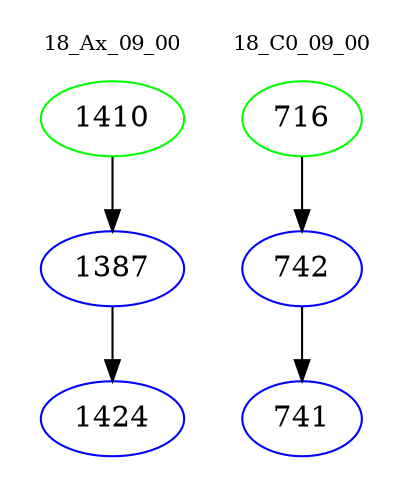 digraph{
subgraph cluster_0 {
color = white
label = "18_Ax_09_00";
fontsize=10;
T0_1410 [label="1410", color="green"]
T0_1410 -> T0_1387 [color="black"]
T0_1387 [label="1387", color="blue"]
T0_1387 -> T0_1424 [color="black"]
T0_1424 [label="1424", color="blue"]
}
subgraph cluster_1 {
color = white
label = "18_C0_09_00";
fontsize=10;
T1_716 [label="716", color="green"]
T1_716 -> T1_742 [color="black"]
T1_742 [label="742", color="blue"]
T1_742 -> T1_741 [color="black"]
T1_741 [label="741", color="blue"]
}
}

